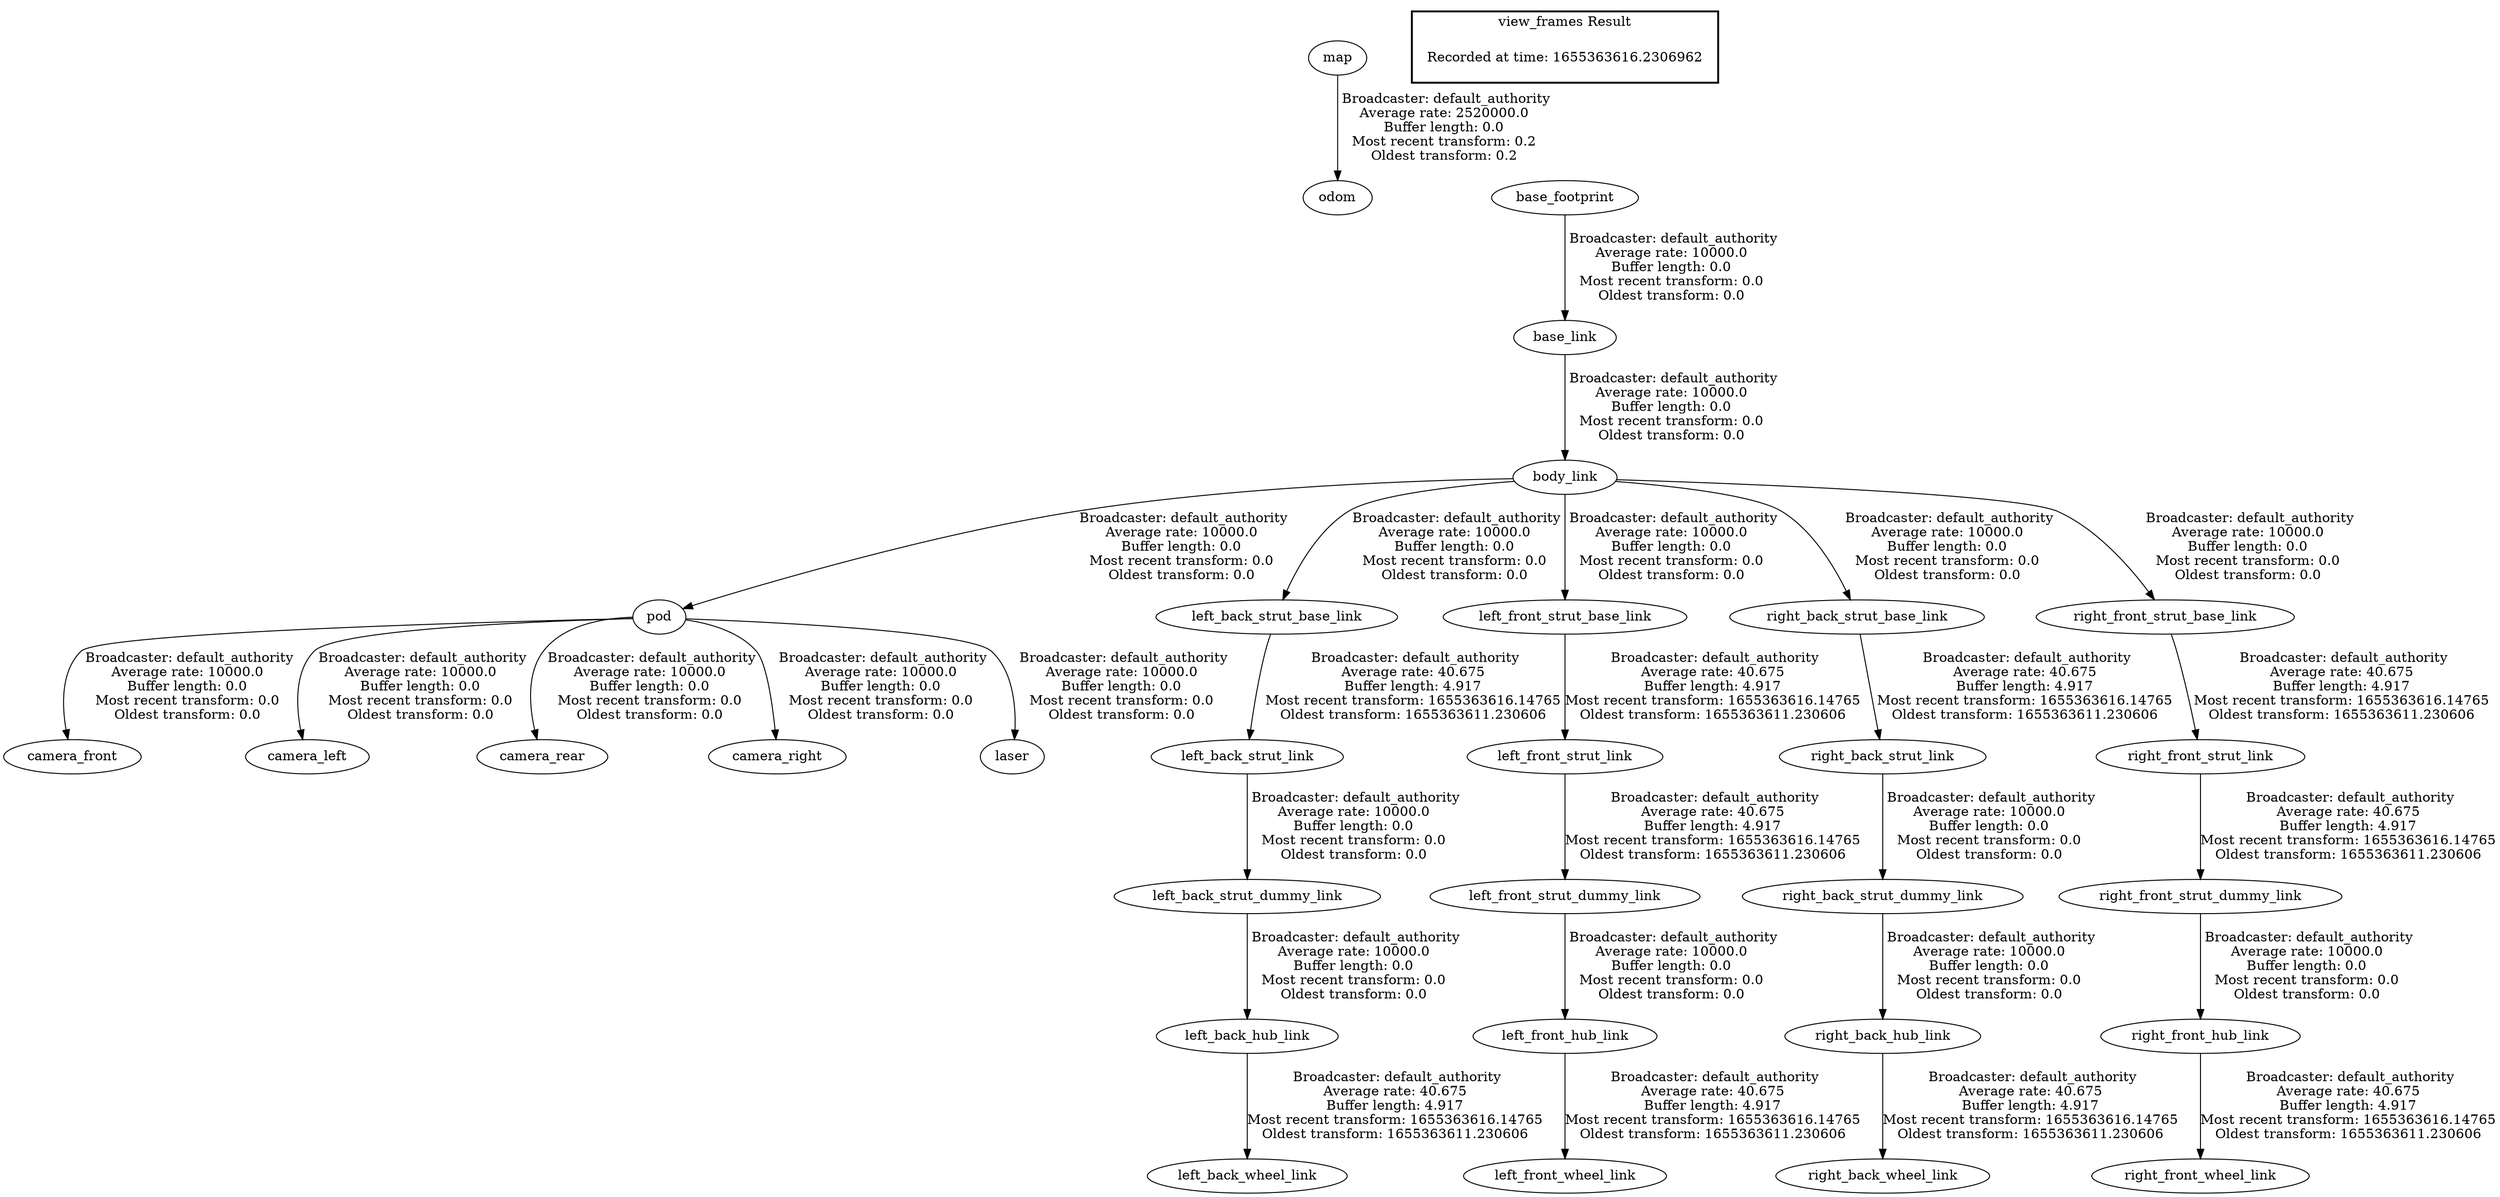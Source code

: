 digraph G {
"map" -> "odom"[label=" Broadcaster: default_authority\nAverage rate: 2520000.0\nBuffer length: 0.0\nMost recent transform: 0.2\nOldest transform: 0.2\n"];
"base_link" -> "body_link"[label=" Broadcaster: default_authority\nAverage rate: 10000.0\nBuffer length: 0.0\nMost recent transform: 0.0\nOldest transform: 0.0\n"];
"base_footprint" -> "base_link"[label=" Broadcaster: default_authority\nAverage rate: 10000.0\nBuffer length: 0.0\nMost recent transform: 0.0\nOldest transform: 0.0\n"];
"pod" -> "camera_front"[label=" Broadcaster: default_authority\nAverage rate: 10000.0\nBuffer length: 0.0\nMost recent transform: 0.0\nOldest transform: 0.0\n"];
"body_link" -> "pod"[label=" Broadcaster: default_authority\nAverage rate: 10000.0\nBuffer length: 0.0\nMost recent transform: 0.0\nOldest transform: 0.0\n"];
"pod" -> "camera_left"[label=" Broadcaster: default_authority\nAverage rate: 10000.0\nBuffer length: 0.0\nMost recent transform: 0.0\nOldest transform: 0.0\n"];
"pod" -> "camera_rear"[label=" Broadcaster: default_authority\nAverage rate: 10000.0\nBuffer length: 0.0\nMost recent transform: 0.0\nOldest transform: 0.0\n"];
"pod" -> "camera_right"[label=" Broadcaster: default_authority\nAverage rate: 10000.0\nBuffer length: 0.0\nMost recent transform: 0.0\nOldest transform: 0.0\n"];
"left_back_strut_dummy_link" -> "left_back_hub_link"[label=" Broadcaster: default_authority\nAverage rate: 10000.0\nBuffer length: 0.0\nMost recent transform: 0.0\nOldest transform: 0.0\n"];
"left_back_strut_link" -> "left_back_strut_dummy_link"[label=" Broadcaster: default_authority\nAverage rate: 10000.0\nBuffer length: 0.0\nMost recent transform: 0.0\nOldest transform: 0.0\n"];
"left_back_strut_base_link" -> "left_back_strut_link"[label=" Broadcaster: default_authority\nAverage rate: 40.675\nBuffer length: 4.917\nMost recent transform: 1655363616.14765\nOldest transform: 1655363611.230606\n"];
"body_link" -> "left_back_strut_base_link"[label=" Broadcaster: default_authority\nAverage rate: 10000.0\nBuffer length: 0.0\nMost recent transform: 0.0\nOldest transform: 0.0\n"];
"left_front_strut_dummy_link" -> "left_front_hub_link"[label=" Broadcaster: default_authority\nAverage rate: 10000.0\nBuffer length: 0.0\nMost recent transform: 0.0\nOldest transform: 0.0\n"];
"left_front_strut_link" -> "left_front_strut_dummy_link"[label=" Broadcaster: default_authority\nAverage rate: 40.675\nBuffer length: 4.917\nMost recent transform: 1655363616.14765\nOldest transform: 1655363611.230606\n"];
"body_link" -> "left_front_strut_base_link"[label=" Broadcaster: default_authority\nAverage rate: 10000.0\nBuffer length: 0.0\nMost recent transform: 0.0\nOldest transform: 0.0\n"];
"right_back_strut_dummy_link" -> "right_back_hub_link"[label=" Broadcaster: default_authority\nAverage rate: 10000.0\nBuffer length: 0.0\nMost recent transform: 0.0\nOldest transform: 0.0\n"];
"right_back_strut_link" -> "right_back_strut_dummy_link"[label=" Broadcaster: default_authority\nAverage rate: 10000.0\nBuffer length: 0.0\nMost recent transform: 0.0\nOldest transform: 0.0\n"];
"right_back_strut_base_link" -> "right_back_strut_link"[label=" Broadcaster: default_authority\nAverage rate: 40.675\nBuffer length: 4.917\nMost recent transform: 1655363616.14765\nOldest transform: 1655363611.230606\n"];
"body_link" -> "right_back_strut_base_link"[label=" Broadcaster: default_authority\nAverage rate: 10000.0\nBuffer length: 0.0\nMost recent transform: 0.0\nOldest transform: 0.0\n"];
"right_front_strut_dummy_link" -> "right_front_hub_link"[label=" Broadcaster: default_authority\nAverage rate: 10000.0\nBuffer length: 0.0\nMost recent transform: 0.0\nOldest transform: 0.0\n"];
"right_front_strut_link" -> "right_front_strut_dummy_link"[label=" Broadcaster: default_authority\nAverage rate: 40.675\nBuffer length: 4.917\nMost recent transform: 1655363616.14765\nOldest transform: 1655363611.230606\n"];
"body_link" -> "right_front_strut_base_link"[label=" Broadcaster: default_authority\nAverage rate: 10000.0\nBuffer length: 0.0\nMost recent transform: 0.0\nOldest transform: 0.0\n"];
"pod" -> "laser"[label=" Broadcaster: default_authority\nAverage rate: 10000.0\nBuffer length: 0.0\nMost recent transform: 0.0\nOldest transform: 0.0\n"];
"left_back_hub_link" -> "left_back_wheel_link"[label=" Broadcaster: default_authority\nAverage rate: 40.675\nBuffer length: 4.917\nMost recent transform: 1655363616.14765\nOldest transform: 1655363611.230606\n"];
"left_front_hub_link" -> "left_front_wheel_link"[label=" Broadcaster: default_authority\nAverage rate: 40.675\nBuffer length: 4.917\nMost recent transform: 1655363616.14765\nOldest transform: 1655363611.230606\n"];
"left_front_strut_base_link" -> "left_front_strut_link"[label=" Broadcaster: default_authority\nAverage rate: 40.675\nBuffer length: 4.917\nMost recent transform: 1655363616.14765\nOldest transform: 1655363611.230606\n"];
"right_back_hub_link" -> "right_back_wheel_link"[label=" Broadcaster: default_authority\nAverage rate: 40.675\nBuffer length: 4.917\nMost recent transform: 1655363616.14765\nOldest transform: 1655363611.230606\n"];
"right_front_hub_link" -> "right_front_wheel_link"[label=" Broadcaster: default_authority\nAverage rate: 40.675\nBuffer length: 4.917\nMost recent transform: 1655363616.14765\nOldest transform: 1655363611.230606\n"];
"right_front_strut_base_link" -> "right_front_strut_link"[label=" Broadcaster: default_authority\nAverage rate: 40.675\nBuffer length: 4.917\nMost recent transform: 1655363616.14765\nOldest transform: 1655363611.230606\n"];
edge [style=invis];
 subgraph cluster_legend { style=bold; color=black; label ="view_frames Result";
"Recorded at time: 1655363616.2306962"[ shape=plaintext ] ;
}->"base_footprint";
}